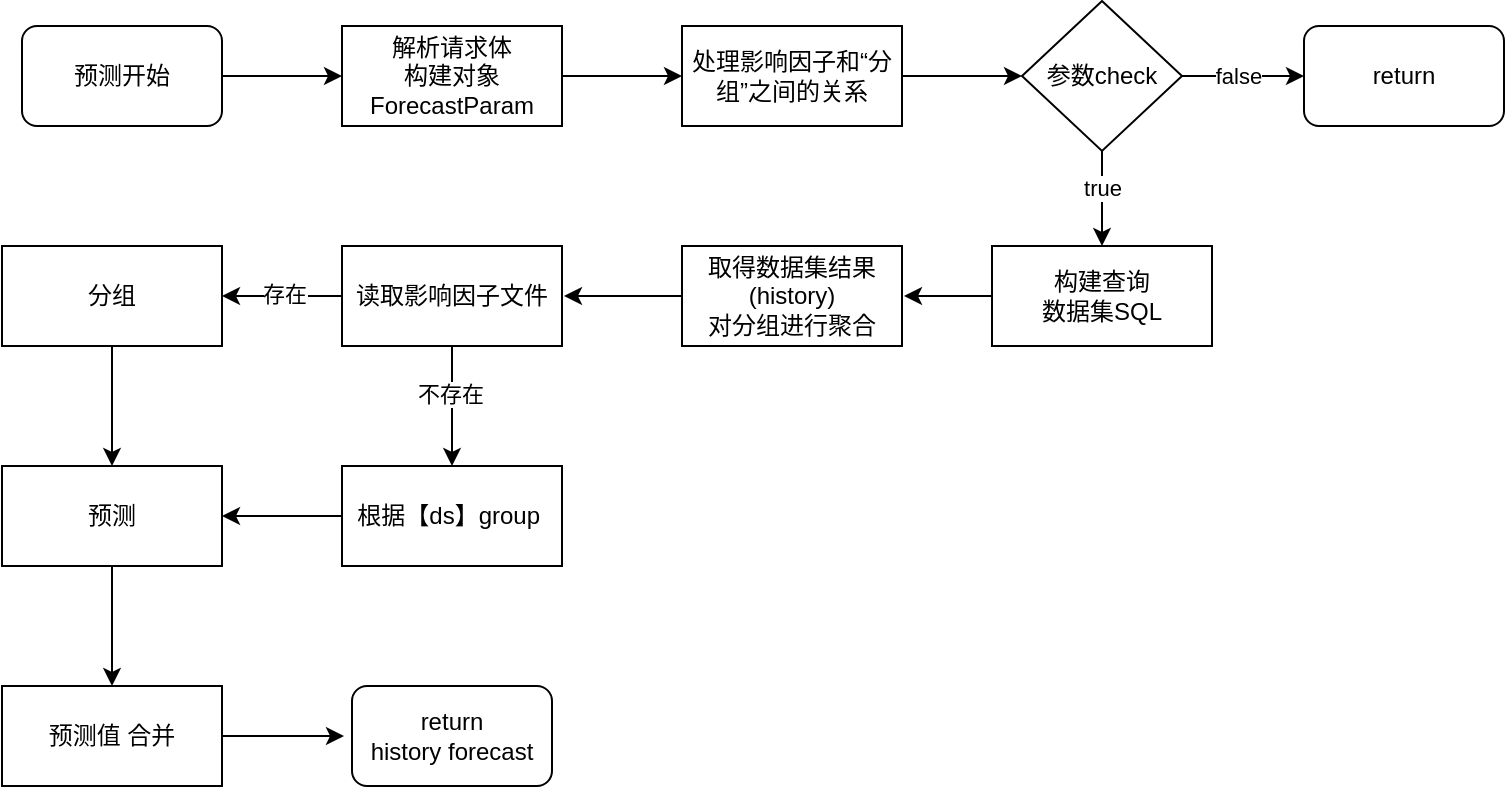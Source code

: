 <mxfile version="21.7.2" type="github">
  <diagram name="第 1 页" id="wcaUCBqW5tt_L50KwPeA">
    <mxGraphModel dx="1434" dy="764" grid="1" gridSize="10" guides="1" tooltips="1" connect="1" arrows="1" fold="1" page="1" pageScale="1" pageWidth="827" pageHeight="1169" math="0" shadow="0">
      <root>
        <mxCell id="0" />
        <mxCell id="1" parent="0" />
        <mxCell id="U_Lf8cEH9_RY4bN7gO6z-3" style="edgeStyle=orthogonalEdgeStyle;rounded=0;orthogonalLoop=1;jettySize=auto;html=1;exitX=1;exitY=0.5;exitDx=0;exitDy=0;entryX=0;entryY=0.5;entryDx=0;entryDy=0;" edge="1" parent="1" source="U_Lf8cEH9_RY4bN7gO6z-1" target="U_Lf8cEH9_RY4bN7gO6z-2">
          <mxGeometry relative="1" as="geometry" />
        </mxCell>
        <mxCell id="U_Lf8cEH9_RY4bN7gO6z-1" value="预测开始" style="rounded=1;whiteSpace=wrap;html=1;" vertex="1" parent="1">
          <mxGeometry x="49" y="40" width="100" height="50" as="geometry" />
        </mxCell>
        <mxCell id="U_Lf8cEH9_RY4bN7gO6z-6" style="edgeStyle=orthogonalEdgeStyle;rounded=0;orthogonalLoop=1;jettySize=auto;html=1;exitX=1;exitY=0.5;exitDx=0;exitDy=0;entryX=0;entryY=0.5;entryDx=0;entryDy=0;" edge="1" parent="1" source="U_Lf8cEH9_RY4bN7gO6z-2" target="U_Lf8cEH9_RY4bN7gO6z-4">
          <mxGeometry relative="1" as="geometry" />
        </mxCell>
        <mxCell id="U_Lf8cEH9_RY4bN7gO6z-2" value="解析请求体&lt;br&gt;构建对象ForecastParam" style="rounded=0;whiteSpace=wrap;html=1;" vertex="1" parent="1">
          <mxGeometry x="209" y="40" width="110" height="50" as="geometry" />
        </mxCell>
        <mxCell id="U_Lf8cEH9_RY4bN7gO6z-7" style="edgeStyle=orthogonalEdgeStyle;rounded=0;orthogonalLoop=1;jettySize=auto;html=1;exitX=1;exitY=0.5;exitDx=0;exitDy=0;entryX=0;entryY=0.5;entryDx=0;entryDy=0;" edge="1" parent="1" source="U_Lf8cEH9_RY4bN7gO6z-4" target="U_Lf8cEH9_RY4bN7gO6z-5">
          <mxGeometry relative="1" as="geometry" />
        </mxCell>
        <mxCell id="U_Lf8cEH9_RY4bN7gO6z-4" value="处理影响因子和“分组”之间的关系" style="rounded=0;whiteSpace=wrap;html=1;" vertex="1" parent="1">
          <mxGeometry x="379" y="40" width="110" height="50" as="geometry" />
        </mxCell>
        <mxCell id="U_Lf8cEH9_RY4bN7gO6z-10" style="edgeStyle=orthogonalEdgeStyle;rounded=0;orthogonalLoop=1;jettySize=auto;html=1;entryX=0;entryY=0.5;entryDx=0;entryDy=0;" edge="1" parent="1" source="U_Lf8cEH9_RY4bN7gO6z-5" target="U_Lf8cEH9_RY4bN7gO6z-9">
          <mxGeometry relative="1" as="geometry" />
        </mxCell>
        <mxCell id="U_Lf8cEH9_RY4bN7gO6z-22" value="false" style="edgeLabel;html=1;align=center;verticalAlign=middle;resizable=0;points=[];" vertex="1" connectable="0" parent="U_Lf8cEH9_RY4bN7gO6z-10">
          <mxGeometry x="-0.082" relative="1" as="geometry">
            <mxPoint as="offset" />
          </mxGeometry>
        </mxCell>
        <mxCell id="U_Lf8cEH9_RY4bN7gO6z-16" style="edgeStyle=orthogonalEdgeStyle;rounded=0;orthogonalLoop=1;jettySize=auto;html=1;entryX=0.5;entryY=0;entryDx=0;entryDy=0;" edge="1" parent="1" source="U_Lf8cEH9_RY4bN7gO6z-5" target="U_Lf8cEH9_RY4bN7gO6z-13">
          <mxGeometry relative="1" as="geometry" />
        </mxCell>
        <mxCell id="U_Lf8cEH9_RY4bN7gO6z-19" value="true" style="edgeLabel;html=1;align=center;verticalAlign=middle;resizable=0;points=[];" vertex="1" connectable="0" parent="U_Lf8cEH9_RY4bN7gO6z-16">
          <mxGeometry x="-0.263" relative="1" as="geometry">
            <mxPoint y="1" as="offset" />
          </mxGeometry>
        </mxCell>
        <mxCell id="U_Lf8cEH9_RY4bN7gO6z-5" value="参数check" style="rhombus;whiteSpace=wrap;html=1;" vertex="1" parent="1">
          <mxGeometry x="549" y="27.5" width="80" height="75" as="geometry" />
        </mxCell>
        <mxCell id="U_Lf8cEH9_RY4bN7gO6z-9" value="return" style="rounded=1;whiteSpace=wrap;html=1;" vertex="1" parent="1">
          <mxGeometry x="690" y="40" width="100" height="50" as="geometry" />
        </mxCell>
        <mxCell id="U_Lf8cEH9_RY4bN7gO6z-17" style="edgeStyle=orthogonalEdgeStyle;rounded=0;orthogonalLoop=1;jettySize=auto;html=1;" edge="1" parent="1" source="U_Lf8cEH9_RY4bN7gO6z-13">
          <mxGeometry relative="1" as="geometry">
            <mxPoint x="490" y="175" as="targetPoint" />
          </mxGeometry>
        </mxCell>
        <mxCell id="U_Lf8cEH9_RY4bN7gO6z-13" value="构建查询&lt;br&gt;数据集SQL" style="rounded=0;whiteSpace=wrap;html=1;" vertex="1" parent="1">
          <mxGeometry x="534" y="150" width="110" height="50" as="geometry" />
        </mxCell>
        <mxCell id="U_Lf8cEH9_RY4bN7gO6z-18" style="edgeStyle=orthogonalEdgeStyle;rounded=0;orthogonalLoop=1;jettySize=auto;html=1;" edge="1" parent="1" source="U_Lf8cEH9_RY4bN7gO6z-14">
          <mxGeometry relative="1" as="geometry">
            <mxPoint x="320" y="175" as="targetPoint" />
          </mxGeometry>
        </mxCell>
        <mxCell id="U_Lf8cEH9_RY4bN7gO6z-14" value="取得数据集结果(history)&lt;br&gt;对分组进行聚合" style="rounded=0;whiteSpace=wrap;html=1;" vertex="1" parent="1">
          <mxGeometry x="379" y="150" width="110" height="50" as="geometry" />
        </mxCell>
        <mxCell id="U_Lf8cEH9_RY4bN7gO6z-24" style="edgeStyle=orthogonalEdgeStyle;rounded=0;orthogonalLoop=1;jettySize=auto;html=1;entryX=1;entryY=0.5;entryDx=0;entryDy=0;" edge="1" parent="1" source="U_Lf8cEH9_RY4bN7gO6z-15" target="U_Lf8cEH9_RY4bN7gO6z-23">
          <mxGeometry relative="1" as="geometry" />
        </mxCell>
        <mxCell id="U_Lf8cEH9_RY4bN7gO6z-25" value="存在" style="edgeLabel;html=1;align=center;verticalAlign=middle;resizable=0;points=[];" vertex="1" connectable="0" parent="U_Lf8cEH9_RY4bN7gO6z-24">
          <mxGeometry x="-0.033" y="-1" relative="1" as="geometry">
            <mxPoint as="offset" />
          </mxGeometry>
        </mxCell>
        <mxCell id="U_Lf8cEH9_RY4bN7gO6z-27" style="edgeStyle=orthogonalEdgeStyle;rounded=0;orthogonalLoop=1;jettySize=auto;html=1;entryX=0.5;entryY=0;entryDx=0;entryDy=0;" edge="1" parent="1" source="U_Lf8cEH9_RY4bN7gO6z-15" target="U_Lf8cEH9_RY4bN7gO6z-26">
          <mxGeometry relative="1" as="geometry" />
        </mxCell>
        <mxCell id="U_Lf8cEH9_RY4bN7gO6z-28" value="不存在" style="edgeLabel;html=1;align=center;verticalAlign=middle;resizable=0;points=[];" vertex="1" connectable="0" parent="U_Lf8cEH9_RY4bN7gO6z-27">
          <mxGeometry x="-0.2" y="-1" relative="1" as="geometry">
            <mxPoint as="offset" />
          </mxGeometry>
        </mxCell>
        <mxCell id="U_Lf8cEH9_RY4bN7gO6z-15" value="读取影响因子文件" style="rounded=0;whiteSpace=wrap;html=1;" vertex="1" parent="1">
          <mxGeometry x="209" y="150" width="110" height="50" as="geometry" />
        </mxCell>
        <mxCell id="U_Lf8cEH9_RY4bN7gO6z-30" style="edgeStyle=orthogonalEdgeStyle;rounded=0;orthogonalLoop=1;jettySize=auto;html=1;entryX=0.5;entryY=0;entryDx=0;entryDy=0;" edge="1" parent="1" source="U_Lf8cEH9_RY4bN7gO6z-23" target="U_Lf8cEH9_RY4bN7gO6z-29">
          <mxGeometry relative="1" as="geometry" />
        </mxCell>
        <mxCell id="U_Lf8cEH9_RY4bN7gO6z-23" value="分组" style="rounded=0;whiteSpace=wrap;html=1;" vertex="1" parent="1">
          <mxGeometry x="39" y="150" width="110" height="50" as="geometry" />
        </mxCell>
        <mxCell id="U_Lf8cEH9_RY4bN7gO6z-31" style="edgeStyle=orthogonalEdgeStyle;rounded=0;orthogonalLoop=1;jettySize=auto;html=1;entryX=1;entryY=0.5;entryDx=0;entryDy=0;" edge="1" parent="1" source="U_Lf8cEH9_RY4bN7gO6z-26" target="U_Lf8cEH9_RY4bN7gO6z-29">
          <mxGeometry relative="1" as="geometry" />
        </mxCell>
        <mxCell id="U_Lf8cEH9_RY4bN7gO6z-26" value="根据【ds】group&amp;nbsp;" style="rounded=0;whiteSpace=wrap;html=1;" vertex="1" parent="1">
          <mxGeometry x="209" y="260" width="110" height="50" as="geometry" />
        </mxCell>
        <mxCell id="U_Lf8cEH9_RY4bN7gO6z-36" style="edgeStyle=orthogonalEdgeStyle;rounded=0;orthogonalLoop=1;jettySize=auto;html=1;entryX=0.5;entryY=0;entryDx=0;entryDy=0;" edge="1" parent="1" source="U_Lf8cEH9_RY4bN7gO6z-29" target="U_Lf8cEH9_RY4bN7gO6z-32">
          <mxGeometry relative="1" as="geometry" />
        </mxCell>
        <mxCell id="U_Lf8cEH9_RY4bN7gO6z-29" value="预测" style="rounded=0;whiteSpace=wrap;html=1;" vertex="1" parent="1">
          <mxGeometry x="39" y="260" width="110" height="50" as="geometry" />
        </mxCell>
        <mxCell id="U_Lf8cEH9_RY4bN7gO6z-35" style="edgeStyle=orthogonalEdgeStyle;rounded=0;orthogonalLoop=1;jettySize=auto;html=1;" edge="1" parent="1" source="U_Lf8cEH9_RY4bN7gO6z-32">
          <mxGeometry relative="1" as="geometry">
            <mxPoint x="210" y="395" as="targetPoint" />
          </mxGeometry>
        </mxCell>
        <mxCell id="U_Lf8cEH9_RY4bN7gO6z-32" value="预测值&amp;nbsp;合并" style="rounded=0;whiteSpace=wrap;html=1;" vertex="1" parent="1">
          <mxGeometry x="39" y="370" width="110" height="50" as="geometry" />
        </mxCell>
        <mxCell id="U_Lf8cEH9_RY4bN7gO6z-34" value="return&lt;br&gt;history&amp;nbsp;forecast" style="rounded=1;whiteSpace=wrap;html=1;" vertex="1" parent="1">
          <mxGeometry x="214" y="370" width="100" height="50" as="geometry" />
        </mxCell>
      </root>
    </mxGraphModel>
  </diagram>
</mxfile>
